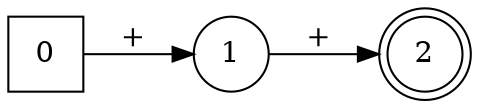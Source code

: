 digraph GeneradoS1 {
rankdir=LR;
0 [ shape=square]
1 [ shape=circle]
2 [ shape=doublecircle]
0->1[label="+ "]
1->2[label="+ "]
}
